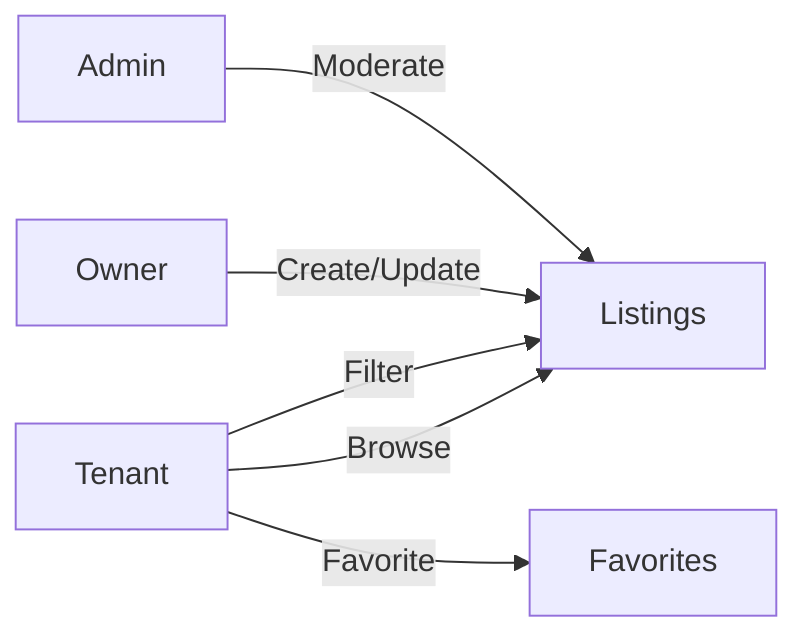 flowchart LR
  Tenant -->|Browse| Listings
  Tenant -->|Filter| Listings
  Tenant -->|Favorite| Favorites
  Owner -->|Create/Update| Listings
  Admin -->|Moderate| Listings